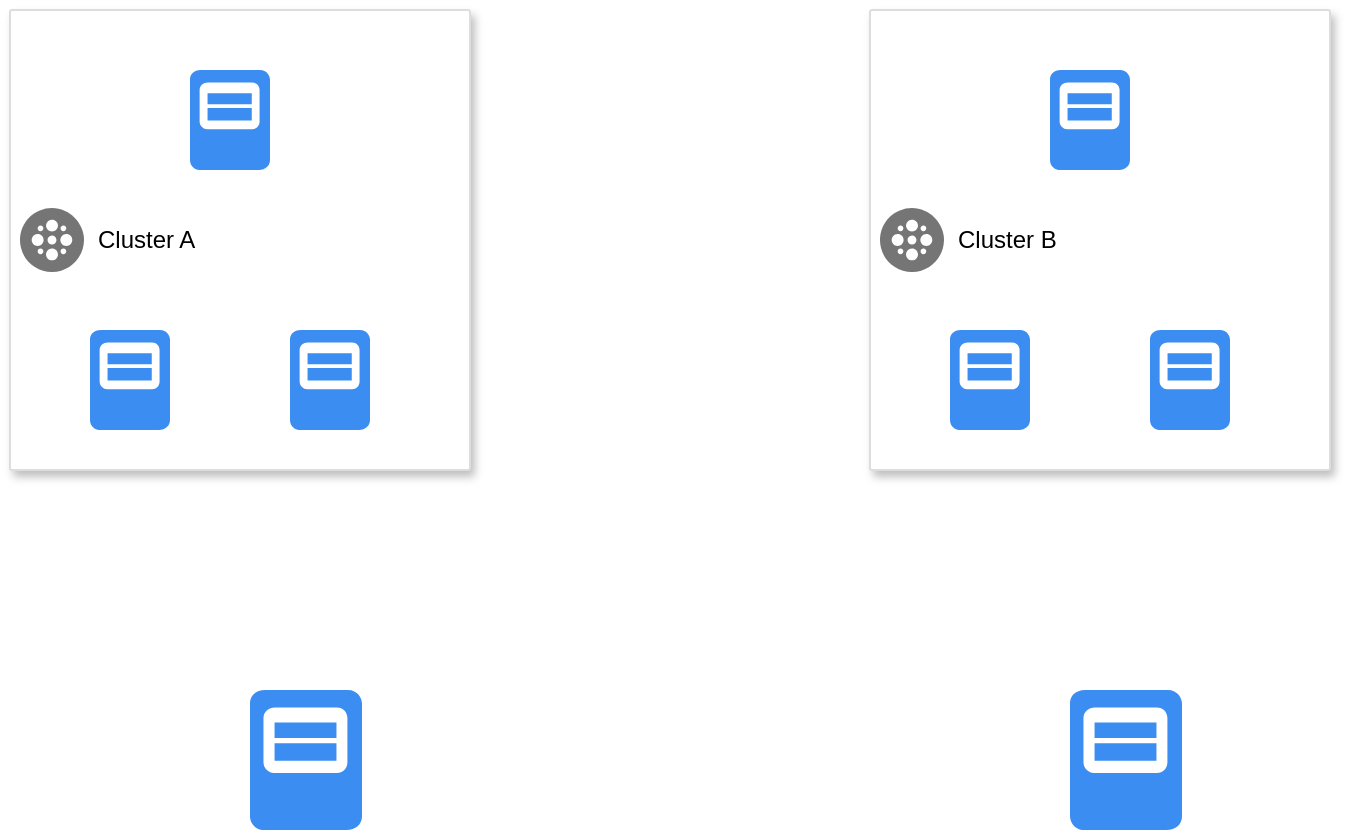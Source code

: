 <mxfile version="12.9.9" type="github" pages="2">
  <diagram id="WI9T0HZ2pTsCkuznbFz-" name="Page-1">
    <mxGraphModel dx="851" dy="579" grid="1" gridSize="10" guides="1" tooltips="1" connect="1" arrows="1" fold="1" page="1" pageScale="1" pageWidth="1169" pageHeight="827" math="0" shadow="0">
      <root>
        <mxCell id="0" />
        <mxCell id="1" parent="0" />
        <mxCell id="DHLTGztt9RsklqdYjDp4-1" value="" style="strokeColor=#dddddd;shadow=1;strokeWidth=1;rounded=1;absoluteArcSize=1;arcSize=2;" vertex="1" parent="1">
          <mxGeometry x="90" y="100" width="230" height="230" as="geometry" />
        </mxCell>
        <mxCell id="DHLTGztt9RsklqdYjDp4-2" value="Cluster A" style="dashed=0;connectable=0;html=1;fillColor=#757575;strokeColor=none;shape=mxgraph.gcp2.cluster;part=1;labelPosition=right;verticalLabelPosition=middle;align=left;verticalAlign=middle;spacingLeft=5;fontSize=12;" vertex="1" parent="DHLTGztt9RsklqdYjDp4-1">
          <mxGeometry y="0.5" width="32" height="32" relative="1" as="geometry">
            <mxPoint x="5" y="-16" as="offset" />
          </mxGeometry>
        </mxCell>
        <mxCell id="DHLTGztt9RsklqdYjDp4-7" value="" style="html=1;aspect=fixed;strokeColor=none;shadow=0;align=center;verticalAlign=top;fillColor=#3B8DF1;shape=mxgraph.gcp2.node" vertex="1" parent="DHLTGztt9RsklqdYjDp4-1">
          <mxGeometry x="90" y="30" width="40" height="50" as="geometry" />
        </mxCell>
        <mxCell id="DHLTGztt9RsklqdYjDp4-9" value="" style="html=1;aspect=fixed;strokeColor=none;shadow=0;align=center;verticalAlign=top;fillColor=#3B8DF1;shape=mxgraph.gcp2.node" vertex="1" parent="DHLTGztt9RsklqdYjDp4-1">
          <mxGeometry x="140" y="160" width="40" height="50" as="geometry" />
        </mxCell>
        <mxCell id="DHLTGztt9RsklqdYjDp4-8" value="" style="html=1;aspect=fixed;strokeColor=none;shadow=0;align=center;verticalAlign=top;fillColor=#3B8DF1;shape=mxgraph.gcp2.node" vertex="1" parent="DHLTGztt9RsklqdYjDp4-1">
          <mxGeometry x="40" y="160" width="40" height="50" as="geometry" />
        </mxCell>
        <mxCell id="DHLTGztt9RsklqdYjDp4-11" value="" style="strokeColor=#dddddd;shadow=1;strokeWidth=1;rounded=1;absoluteArcSize=1;arcSize=2;" vertex="1" parent="1">
          <mxGeometry x="520" y="100" width="230" height="230" as="geometry" />
        </mxCell>
        <mxCell id="DHLTGztt9RsklqdYjDp4-12" value="Cluster B&amp;nbsp;" style="dashed=0;connectable=0;html=1;fillColor=#757575;strokeColor=none;shape=mxgraph.gcp2.cluster;part=1;labelPosition=right;verticalLabelPosition=middle;align=left;verticalAlign=middle;spacingLeft=5;fontSize=12;" vertex="1" parent="DHLTGztt9RsklqdYjDp4-11">
          <mxGeometry y="0.5" width="32" height="32" relative="1" as="geometry">
            <mxPoint x="5" y="-16" as="offset" />
          </mxGeometry>
        </mxCell>
        <mxCell id="DHLTGztt9RsklqdYjDp4-13" value="" style="html=1;aspect=fixed;strokeColor=none;shadow=0;align=center;verticalAlign=top;fillColor=#3B8DF1;shape=mxgraph.gcp2.node" vertex="1" parent="DHLTGztt9RsklqdYjDp4-11">
          <mxGeometry x="90" y="30" width="40" height="50" as="geometry" />
        </mxCell>
        <mxCell id="DHLTGztt9RsklqdYjDp4-14" value="" style="html=1;aspect=fixed;strokeColor=none;shadow=0;align=center;verticalAlign=top;fillColor=#3B8DF1;shape=mxgraph.gcp2.node" vertex="1" parent="DHLTGztt9RsklqdYjDp4-11">
          <mxGeometry x="140" y="160" width="40" height="50" as="geometry" />
        </mxCell>
        <mxCell id="DHLTGztt9RsklqdYjDp4-15" value="" style="html=1;aspect=fixed;strokeColor=none;shadow=0;align=center;verticalAlign=top;fillColor=#3B8DF1;shape=mxgraph.gcp2.node" vertex="1" parent="DHLTGztt9RsklqdYjDp4-11">
          <mxGeometry x="40" y="160" width="40" height="50" as="geometry" />
        </mxCell>
        <mxCell id="DHLTGztt9RsklqdYjDp4-16" value="" style="html=1;aspect=fixed;strokeColor=none;shadow=0;align=center;verticalAlign=top;fillColor=#3B8DF1;shape=mxgraph.gcp2.node" vertex="1" parent="1">
          <mxGeometry x="210" y="440" width="56" height="70" as="geometry" />
        </mxCell>
        <mxCell id="DHLTGztt9RsklqdYjDp4-17" value="" style="html=1;aspect=fixed;strokeColor=none;shadow=0;align=center;verticalAlign=top;fillColor=#3B8DF1;shape=mxgraph.gcp2.node" vertex="1" parent="1">
          <mxGeometry x="620" y="440" width="56" height="70" as="geometry" />
        </mxCell>
      </root>
    </mxGraphModel>
  </diagram>
  <diagram id="zQuQ5B94TWn10fCP2npb" name="Page-2">
    <mxGraphModel dx="576" dy="483" grid="1" gridSize="10" guides="1" tooltips="1" connect="1" arrows="1" fold="1" page="1" pageScale="1" pageWidth="827" pageHeight="1169" math="0" shadow="0">
      <root>
        <mxCell id="mZAngp09Si5zuwwDDZ9W-0" />
        <mxCell id="mZAngp09Si5zuwwDDZ9W-1" parent="mZAngp09Si5zuwwDDZ9W-0" />
        <mxCell id="mZAngp09Si5zuwwDDZ9W-2" value="" style="html=1;dashed=0;whitespace=wrap;fillColor=#2875E2;strokeColor=#ffffff;points=[[0.005,0.63,0],[0.1,0.2,0],[0.9,0.2,0],[0.5,0,0],[0.995,0.63,0],[0.72,0.99,0],[0.5,1,0],[0.28,0.99,0]];shape=mxgraph.kubernetes.icon;prIcon=crd" vertex="1" parent="mZAngp09Si5zuwwDDZ9W-1">
          <mxGeometry x="104" y="328" width="50" height="48" as="geometry" />
        </mxCell>
        <mxCell id="mZAngp09Si5zuwwDDZ9W-4" value="蓝图CRD" style="text;html=1;resizable=0;autosize=1;align=center;verticalAlign=middle;points=[];fillColor=none;strokeColor=none;rounded=0;" vertex="1" parent="mZAngp09Si5zuwwDDZ9W-1">
          <mxGeometry x="94" y="388" width="70" height="20" as="geometry" />
        </mxCell>
        <mxCell id="mZAngp09Si5zuwwDDZ9W-26" value="" style="edgeStyle=orthogonalEdgeStyle;rounded=0;orthogonalLoop=1;jettySize=auto;html=1;" edge="1" parent="mZAngp09Si5zuwwDDZ9W-1" source="mZAngp09Si5zuwwDDZ9W-6" target="mZAngp09Si5zuwwDDZ9W-23">
          <mxGeometry relative="1" as="geometry" />
        </mxCell>
        <mxCell id="mZAngp09Si5zuwwDDZ9W-6" value="" style="whiteSpace=wrap;html=1;shape=mxgraph.basic.document" vertex="1" parent="mZAngp09Si5zuwwDDZ9W-1">
          <mxGeometry x="78" y="210" width="100" height="100" as="geometry" />
        </mxCell>
        <mxCell id="mZAngp09Si5zuwwDDZ9W-8" value="" style="pointerEvents=1;shadow=0;dashed=0;html=1;strokeColor=none;fillColor=#505050;labelPosition=center;verticalLabelPosition=bottom;verticalAlign=top;outlineConnect=0;align=center;shape=mxgraph.office.services.federation_service;" vertex="1" parent="mZAngp09Si5zuwwDDZ9W-1">
          <mxGeometry x="353" y="210" width="100" height="100" as="geometry" />
        </mxCell>
        <mxCell id="mZAngp09Si5zuwwDDZ9W-10" value="联邦应用" style="text;html=1;resizable=0;autosize=1;align=center;verticalAlign=middle;points=[];fillColor=none;strokeColor=none;rounded=0;" vertex="1" parent="mZAngp09Si5zuwwDDZ9W-1">
          <mxGeometry x="373" y="364" width="60" height="20" as="geometry" />
        </mxCell>
        <mxCell id="mZAngp09Si5zuwwDDZ9W-11" value="" style="shape=singleArrow;whiteSpace=wrap;html=1;" vertex="1" parent="mZAngp09Si5zuwwDDZ9W-1">
          <mxGeometry x="490" y="264" width="60" height="36" as="geometry" />
        </mxCell>
        <mxCell id="mZAngp09Si5zuwwDDZ9W-12" value="" style="html=1;dashed=0;whitespace=wrap;fillColor=#2875E2;strokeColor=#ffffff;points=[[0.005,0.63,0],[0.1,0.2,0],[0.9,0.2,0],[0.5,0,0],[0.995,0.63,0],[0.72,0.99,0],[0.5,1,0],[0.28,0.99,0]];shape=mxgraph.kubernetes.icon;prIcon=pod" vertex="1" parent="mZAngp09Si5zuwwDDZ9W-1">
          <mxGeometry x="699" y="192" width="50" height="48" as="geometry" />
        </mxCell>
        <mxCell id="mZAngp09Si5zuwwDDZ9W-13" value="clusterA" style="aspect=fixed;html=1;points=[];align=center;image;fontSize=12;image=img/lib/mscae/Kubernetes.svg;" vertex="1" parent="mZAngp09Si5zuwwDDZ9W-1">
          <mxGeometry x="599" y="192" width="50" height="48" as="geometry" />
        </mxCell>
        <mxCell id="mZAngp09Si5zuwwDDZ9W-14" value="" style="html=1;dashed=0;whitespace=wrap;fillColor=#2875E2;strokeColor=#ffffff;points=[[0.005,0.63,0],[0.1,0.2,0],[0.9,0.2,0],[0.5,0,0],[0.995,0.63,0],[0.72,0.99,0],[0.5,1,0],[0.28,0.99,0]];shape=mxgraph.kubernetes.icon;prIcon=pod" vertex="1" parent="mZAngp09Si5zuwwDDZ9W-1">
          <mxGeometry x="699" y="331" width="50" height="48" as="geometry" />
        </mxCell>
        <mxCell id="mZAngp09Si5zuwwDDZ9W-15" value="clusterB" style="aspect=fixed;html=1;points=[];align=center;image;fontSize=12;image=img/lib/mscae/Kubernetes.svg;" vertex="1" parent="mZAngp09Si5zuwwDDZ9W-1">
          <mxGeometry x="599" y="336" width="50" height="48" as="geometry" />
        </mxCell>
        <mxCell id="mZAngp09Si5zuwwDDZ9W-16" value="" style="html=1;dashed=0;whitespace=wrap;fillColor=#2875E2;strokeColor=#ffffff;points=[[0.005,0.63,0],[0.1,0.2,0],[0.9,0.2,0],[0.5,0,0],[0.995,0.63,0],[0.72,0.99,0],[0.5,1,0],[0.28,0.99,0]];shape=mxgraph.kubernetes.icon;prIcon=pod" vertex="1" parent="mZAngp09Si5zuwwDDZ9W-1">
          <mxGeometry x="709" y="202" width="50" height="48" as="geometry" />
        </mxCell>
        <mxCell id="mZAngp09Si5zuwwDDZ9W-17" value="" style="html=1;dashed=0;whitespace=wrap;fillColor=#2875E2;strokeColor=#ffffff;points=[[0.005,0.63,0],[0.1,0.2,0],[0.9,0.2,0],[0.5,0,0],[0.995,0.63,0],[0.72,0.99,0],[0.5,1,0],[0.28,0.99,0]];shape=mxgraph.kubernetes.icon;prIcon=pod" vertex="1" parent="mZAngp09Si5zuwwDDZ9W-1">
          <mxGeometry x="719" y="212" width="50" height="48" as="geometry" />
        </mxCell>
        <mxCell id="mZAngp09Si5zuwwDDZ9W-18" value="30" style="text;html=1;resizable=0;autosize=1;align=center;verticalAlign=middle;points=[];fillColor=none;strokeColor=none;rounded=0;" vertex="1" parent="mZAngp09Si5zuwwDDZ9W-1">
          <mxGeometry x="689" y="244" width="30" height="20" as="geometry" />
        </mxCell>
        <mxCell id="mZAngp09Si5zuwwDDZ9W-19" value="" style="html=1;dashed=0;whitespace=wrap;fillColor=#2875E2;strokeColor=#ffffff;points=[[0.005,0.63,0],[0.1,0.2,0],[0.9,0.2,0],[0.5,0,0],[0.995,0.63,0],[0.72,0.99,0],[0.5,1,0],[0.28,0.99,0]];shape=mxgraph.kubernetes.icon;prIcon=pod" vertex="1" parent="mZAngp09Si5zuwwDDZ9W-1">
          <mxGeometry x="709" y="339" width="50" height="48" as="geometry" />
        </mxCell>
        <mxCell id="mZAngp09Si5zuwwDDZ9W-20" value="" style="html=1;dashed=0;whitespace=wrap;fillColor=#2875E2;strokeColor=#ffffff;points=[[0.005,0.63,0],[0.1,0.2,0],[0.9,0.2,0],[0.5,0,0],[0.995,0.63,0],[0.72,0.99,0],[0.5,1,0],[0.28,0.99,0]];shape=mxgraph.kubernetes.icon;prIcon=pod" vertex="1" parent="mZAngp09Si5zuwwDDZ9W-1">
          <mxGeometry x="719" y="345" width="50" height="48" as="geometry" />
        </mxCell>
        <mxCell id="mZAngp09Si5zuwwDDZ9W-21" value="" style="html=1;dashed=0;whitespace=wrap;fillColor=#2875E2;strokeColor=#ffffff;points=[[0.005,0.63,0],[0.1,0.2,0],[0.9,0.2,0],[0.5,0,0],[0.995,0.63,0],[0.72,0.99,0],[0.5,1,0],[0.28,0.99,0]];shape=mxgraph.kubernetes.icon;prIcon=pod" vertex="1" parent="mZAngp09Si5zuwwDDZ9W-1">
          <mxGeometry x="729" y="355" width="50" height="48" as="geometry" />
        </mxCell>
        <mxCell id="mZAngp09Si5zuwwDDZ9W-22" value="70" style="text;html=1;resizable=0;autosize=1;align=center;verticalAlign=middle;points=[];fillColor=none;strokeColor=none;rounded=0;" vertex="1" parent="mZAngp09Si5zuwwDDZ9W-1">
          <mxGeometry x="699" y="387" width="30" height="20" as="geometry" />
        </mxCell>
        <mxCell id="mZAngp09Si5zuwwDDZ9W-25" value="" style="edgeStyle=orthogonalEdgeStyle;rounded=0;orthogonalLoop=1;jettySize=auto;html=1;" edge="1" parent="mZAngp09Si5zuwwDDZ9W-1" source="mZAngp09Si5zuwwDDZ9W-23" target="mZAngp09Si5zuwwDDZ9W-8">
          <mxGeometry relative="1" as="geometry" />
        </mxCell>
        <mxCell id="mZAngp09Si5zuwwDDZ9W-23" value="调度器" style="shape=image;html=1;verticalAlign=top;verticalLabelPosition=bottom;labelBackgroundColor=#ffffff;imageAspect=0;aspect=fixed;image=https://cdn3.iconfinder.com/data/icons/streamline-icon-set-free-pack/48/Streamline-37-128.png" vertex="1" parent="mZAngp09Si5zuwwDDZ9W-1">
          <mxGeometry x="220" y="220" width="80" height="80" as="geometry" />
        </mxCell>
      </root>
    </mxGraphModel>
  </diagram>
</mxfile>
